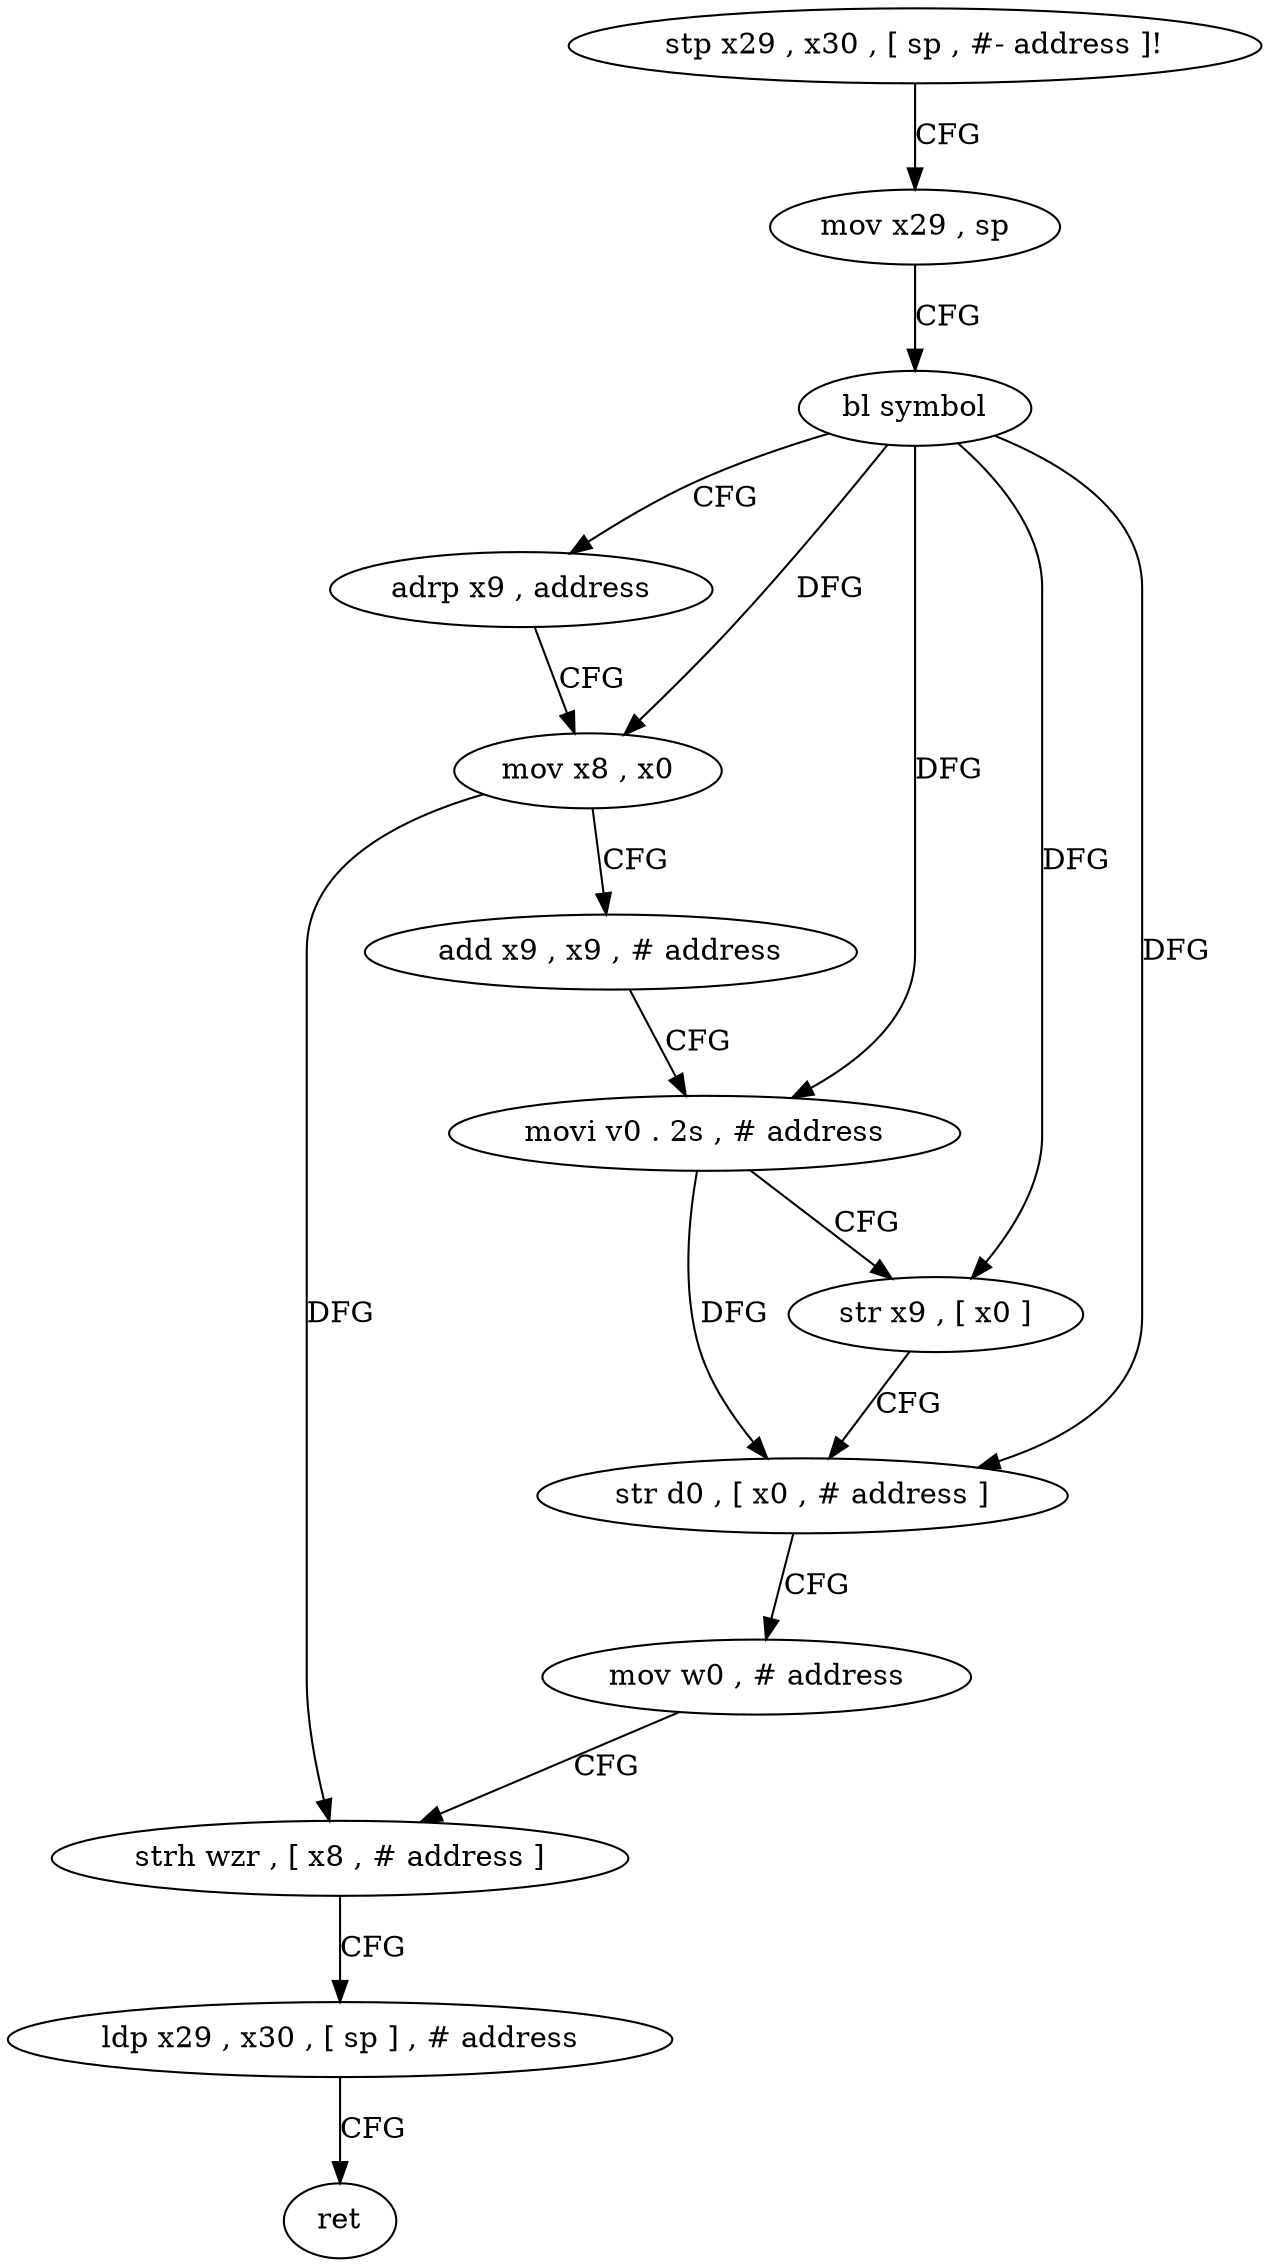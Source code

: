digraph "func" {
"4245032" [label = "stp x29 , x30 , [ sp , #- address ]!" ]
"4245036" [label = "mov x29 , sp" ]
"4245040" [label = "bl symbol" ]
"4245044" [label = "adrp x9 , address" ]
"4245048" [label = "mov x8 , x0" ]
"4245052" [label = "add x9 , x9 , # address" ]
"4245056" [label = "movi v0 . 2s , # address" ]
"4245060" [label = "str x9 , [ x0 ]" ]
"4245064" [label = "str d0 , [ x0 , # address ]" ]
"4245068" [label = "mov w0 , # address" ]
"4245072" [label = "strh wzr , [ x8 , # address ]" ]
"4245076" [label = "ldp x29 , x30 , [ sp ] , # address" ]
"4245080" [label = "ret" ]
"4245032" -> "4245036" [ label = "CFG" ]
"4245036" -> "4245040" [ label = "CFG" ]
"4245040" -> "4245044" [ label = "CFG" ]
"4245040" -> "4245048" [ label = "DFG" ]
"4245040" -> "4245060" [ label = "DFG" ]
"4245040" -> "4245064" [ label = "DFG" ]
"4245040" -> "4245056" [ label = "DFG" ]
"4245044" -> "4245048" [ label = "CFG" ]
"4245048" -> "4245052" [ label = "CFG" ]
"4245048" -> "4245072" [ label = "DFG" ]
"4245052" -> "4245056" [ label = "CFG" ]
"4245056" -> "4245060" [ label = "CFG" ]
"4245056" -> "4245064" [ label = "DFG" ]
"4245060" -> "4245064" [ label = "CFG" ]
"4245064" -> "4245068" [ label = "CFG" ]
"4245068" -> "4245072" [ label = "CFG" ]
"4245072" -> "4245076" [ label = "CFG" ]
"4245076" -> "4245080" [ label = "CFG" ]
}
